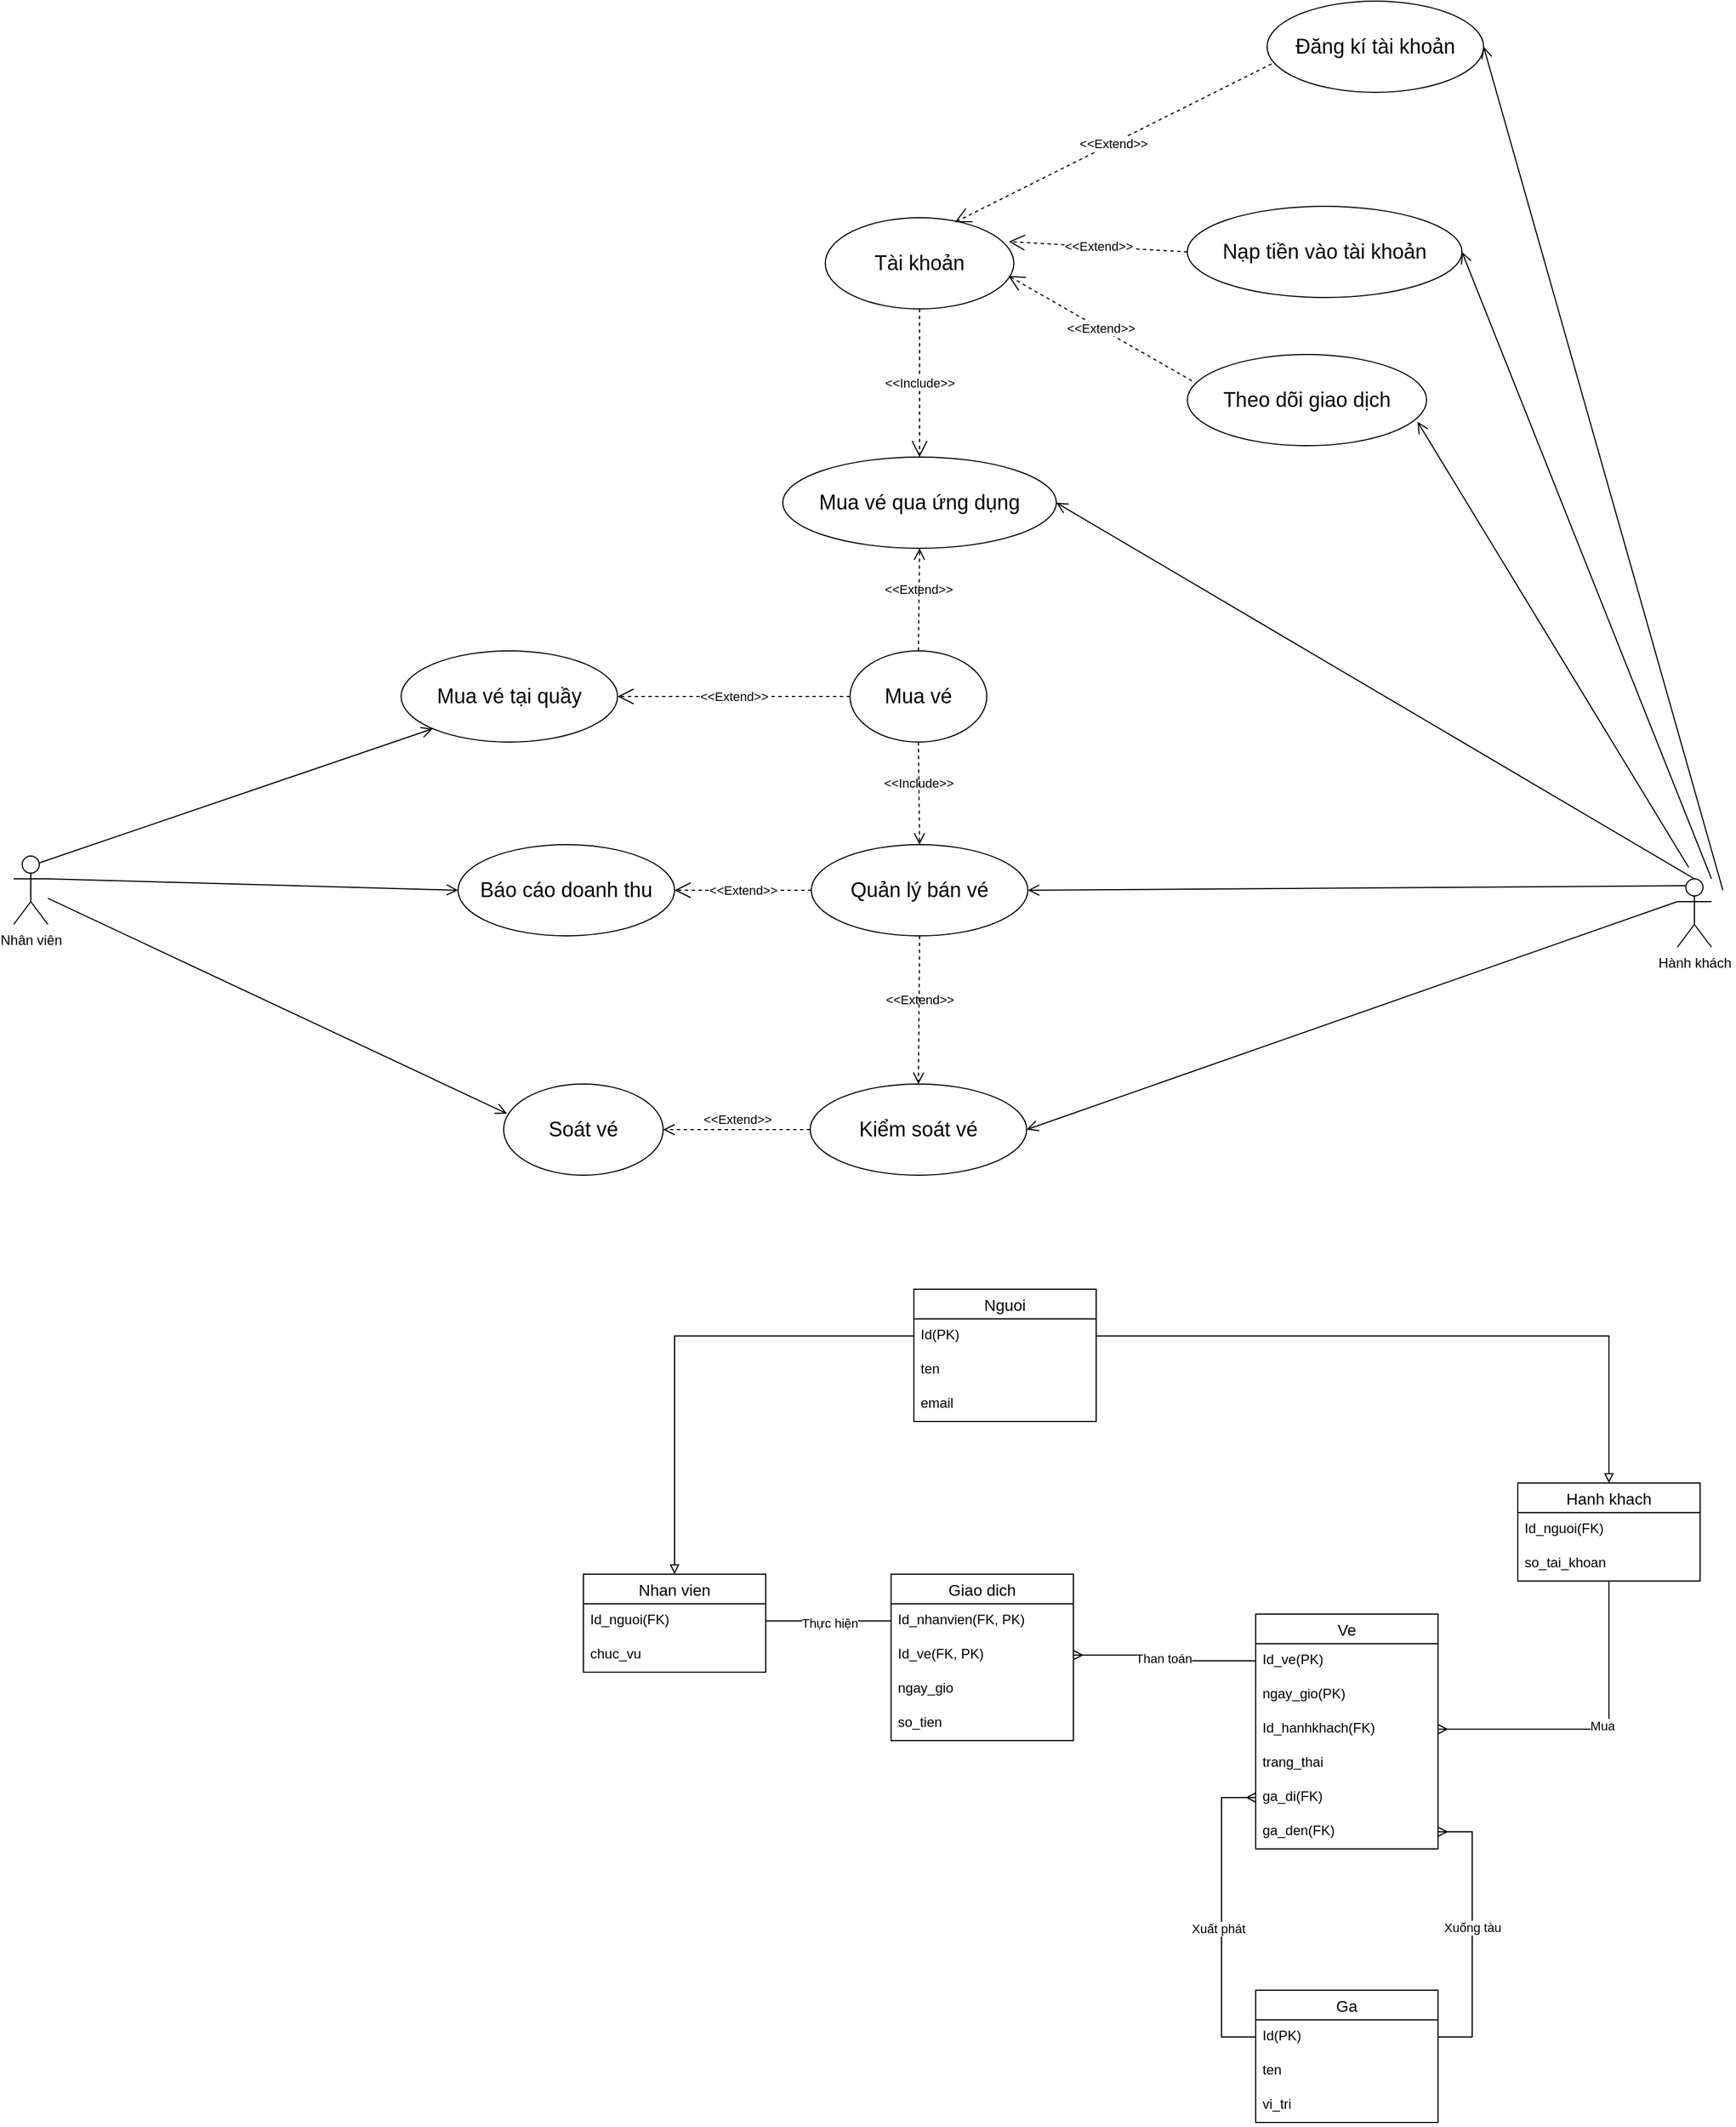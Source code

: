 <mxfile version="26.1.0">
  <diagram name="Trang-1" id="3mgkgobt0onoJBIAeLeT">
    <mxGraphModel dx="2140" dy="1822" grid="0" gridSize="10" guides="1" tooltips="1" connect="1" arrows="1" fold="1" page="1" pageScale="1" pageWidth="827" pageHeight="1169" math="0" shadow="0">
      <root>
        <mxCell id="0" />
        <mxCell id="1" parent="0" />
        <mxCell id="H4jBHMgdEXg4xku45v8j-1" value="Nhân viên" style="shape=umlActor;verticalLabelPosition=bottom;verticalAlign=top;html=1;outlineConnect=0;" vertex="1" parent="1">
          <mxGeometry x="-290" y="-80" width="30" height="60" as="geometry" />
        </mxCell>
        <mxCell id="H4jBHMgdEXg4xku45v8j-2" value="&lt;font style=&quot;font-size: 18px;&quot;&gt;Mua vé&lt;/font&gt;" style="ellipse;whiteSpace=wrap;html=1;" vertex="1" parent="1">
          <mxGeometry x="444" y="-260" width="120" height="80" as="geometry" />
        </mxCell>
        <mxCell id="H4jBHMgdEXg4xku45v8j-5" value="Hành khách" style="shape=umlActor;verticalLabelPosition=bottom;verticalAlign=top;html=1;outlineConnect=0;" vertex="1" parent="1">
          <mxGeometry x="1170" y="-60" width="30" height="60" as="geometry" />
        </mxCell>
        <mxCell id="H4jBHMgdEXg4xku45v8j-6" value="&lt;font style=&quot;font-size: 18px;&quot;&gt;Quản lý bán vé&lt;/font&gt;" style="ellipse;whiteSpace=wrap;html=1;" vertex="1" parent="1">
          <mxGeometry x="410" y="-90" width="190" height="80" as="geometry" />
        </mxCell>
        <mxCell id="H4jBHMgdEXg4xku45v8j-8" value="&lt;font style=&quot;font-size: 18px;&quot;&gt;Mua vé qua ứng dụng&lt;/font&gt;" style="ellipse;whiteSpace=wrap;html=1;" vertex="1" parent="1">
          <mxGeometry x="385" y="-430" width="240" height="80" as="geometry" />
        </mxCell>
        <mxCell id="H4jBHMgdEXg4xku45v8j-9" value="&lt;font style=&quot;font-size: 18px;&quot;&gt;Mua vé tại quầy&lt;/font&gt;" style="ellipse;whiteSpace=wrap;html=1;" vertex="1" parent="1">
          <mxGeometry x="50" y="-260" width="190" height="80" as="geometry" />
        </mxCell>
        <mxCell id="H4jBHMgdEXg4xku45v8j-14" value="&amp;lt;&amp;lt;Extend&lt;span style=&quot;background-color: light-dark(#ffffff, var(--ge-dark-color, #121212)); color: light-dark(rgb(0, 0, 0), rgb(255, 255, 255));&quot;&gt;&amp;gt;&amp;gt;&lt;/span&gt;" style="endArrow=open;endSize=12;dashed=1;html=1;rounded=0;exitX=0;exitY=0.5;exitDx=0;exitDy=0;entryX=1;entryY=0.5;entryDx=0;entryDy=0;" edge="1" parent="1" source="H4jBHMgdEXg4xku45v8j-2" target="H4jBHMgdEXg4xku45v8j-9">
          <mxGeometry width="160" relative="1" as="geometry">
            <mxPoint x="300" y="-250" as="sourcePoint" />
            <mxPoint x="250" y="-90" as="targetPoint" />
          </mxGeometry>
        </mxCell>
        <mxCell id="H4jBHMgdEXg4xku45v8j-18" value="&amp;lt;&amp;lt;Include&amp;gt;&amp;gt;" style="endArrow=open;startArrow=none;endFill=0;startFill=0;endSize=8;html=1;verticalAlign=bottom;dashed=1;labelBackgroundColor=none;rounded=0;exitX=0.5;exitY=1;exitDx=0;exitDy=0;entryX=0.5;entryY=0;entryDx=0;entryDy=0;" edge="1" parent="1" source="H4jBHMgdEXg4xku45v8j-2" target="H4jBHMgdEXg4xku45v8j-6">
          <mxGeometry width="160" relative="1" as="geometry">
            <mxPoint x="300" y="-80" as="sourcePoint" />
            <mxPoint x="370" y="-100" as="targetPoint" />
          </mxGeometry>
        </mxCell>
        <mxCell id="H4jBHMgdEXg4xku45v8j-19" value="&amp;lt;&amp;lt;Extend&amp;gt;&amp;gt;" style="endArrow=open;startArrow=none;endFill=0;startFill=0;endSize=8;html=1;verticalAlign=bottom;dashed=1;labelBackgroundColor=none;rounded=0;exitX=0.5;exitY=0;exitDx=0;exitDy=0;entryX=0.5;entryY=1;entryDx=0;entryDy=0;" edge="1" parent="1" source="H4jBHMgdEXg4xku45v8j-2" target="H4jBHMgdEXg4xku45v8j-8">
          <mxGeometry width="160" relative="1" as="geometry">
            <mxPoint x="550" y="-330" as="sourcePoint" />
            <mxPoint x="450" y="-320" as="targetPoint" />
          </mxGeometry>
        </mxCell>
        <mxCell id="H4jBHMgdEXg4xku45v8j-22" value="" style="endArrow=open;startArrow=none;endFill=0;startFill=0;endSize=8;html=1;verticalAlign=bottom;labelBackgroundColor=none;strokeWidth=1;rounded=0;exitX=0.25;exitY=0.1;exitDx=0;exitDy=0;exitPerimeter=0;entryX=1;entryY=0.5;entryDx=0;entryDy=0;" edge="1" parent="1" source="H4jBHMgdEXg4xku45v8j-5" target="H4jBHMgdEXg4xku45v8j-6">
          <mxGeometry width="160" relative="1" as="geometry">
            <mxPoint x="-140" y="90" as="sourcePoint" />
            <mxPoint x="420" y="-40" as="targetPoint" />
          </mxGeometry>
        </mxCell>
        <mxCell id="H4jBHMgdEXg4xku45v8j-23" value="&lt;font style=&quot;font-size: 18px;&quot;&gt;Kiểm soát vé&lt;/font&gt;" style="ellipse;whiteSpace=wrap;html=1;" vertex="1" parent="1">
          <mxGeometry x="409" y="120" width="190" height="80" as="geometry" />
        </mxCell>
        <mxCell id="H4jBHMgdEXg4xku45v8j-25" value="&amp;lt;&amp;lt;Extend&lt;span style=&quot;background-color: transparent; color: light-dark(rgb(0, 0, 0), rgb(255, 255, 255));&quot;&gt;&amp;gt;&amp;gt;&lt;/span&gt;" style="endArrow=open;startArrow=none;endFill=0;startFill=0;endSize=8;html=1;verticalAlign=bottom;dashed=1;labelBackgroundColor=none;rounded=0;exitX=0.5;exitY=1;exitDx=0;exitDy=0;entryX=0.5;entryY=0;entryDx=0;entryDy=0;" edge="1" parent="1" source="H4jBHMgdEXg4xku45v8j-6" target="H4jBHMgdEXg4xku45v8j-23">
          <mxGeometry width="160" relative="1" as="geometry">
            <mxPoint x="514" y="-170" as="sourcePoint" />
            <mxPoint x="515" y="-80" as="targetPoint" />
          </mxGeometry>
        </mxCell>
        <mxCell id="H4jBHMgdEXg4xku45v8j-27" value="" style="endArrow=open;startArrow=none;endFill=0;startFill=0;endSize=8;html=1;verticalAlign=bottom;labelBackgroundColor=none;strokeWidth=1;rounded=0;exitX=0.75;exitY=0.1;exitDx=0;exitDy=0;exitPerimeter=0;entryX=0;entryY=1;entryDx=0;entryDy=0;" edge="1" parent="1" source="H4jBHMgdEXg4xku45v8j-1" target="H4jBHMgdEXg4xku45v8j-9">
          <mxGeometry width="160" relative="1" as="geometry">
            <mxPoint x="-140" y="90" as="sourcePoint" />
            <mxPoint x="420" y="-40" as="targetPoint" />
          </mxGeometry>
        </mxCell>
        <mxCell id="H4jBHMgdEXg4xku45v8j-28" value="" style="endArrow=open;startArrow=none;endFill=0;startFill=0;endSize=8;html=1;verticalAlign=bottom;labelBackgroundColor=none;strokeWidth=1;rounded=0;exitX=0.5;exitY=0;exitDx=0;exitDy=0;exitPerimeter=0;entryX=1;entryY=0.5;entryDx=0;entryDy=0;" edge="1" parent="1" source="H4jBHMgdEXg4xku45v8j-5" target="H4jBHMgdEXg4xku45v8j-8">
          <mxGeometry width="160" relative="1" as="geometry">
            <mxPoint x="1078" y="86" as="sourcePoint" />
            <mxPoint x="610" y="-40" as="targetPoint" />
          </mxGeometry>
        </mxCell>
        <mxCell id="H4jBHMgdEXg4xku45v8j-29" value="&lt;font style=&quot;font-size: 18px;&quot;&gt;Soát vé&lt;/font&gt;" style="ellipse;whiteSpace=wrap;html=1;" vertex="1" parent="1">
          <mxGeometry x="140" y="120" width="140" height="80" as="geometry" />
        </mxCell>
        <mxCell id="H4jBHMgdEXg4xku45v8j-30" value="" style="endArrow=open;startArrow=none;endFill=0;startFill=0;endSize=8;html=1;verticalAlign=bottom;labelBackgroundColor=none;strokeWidth=1;rounded=0;entryX=0.021;entryY=0.325;entryDx=0;entryDy=0;entryPerimeter=0;" edge="1" parent="1" source="H4jBHMgdEXg4xku45v8j-1" target="H4jBHMgdEXg4xku45v8j-29">
          <mxGeometry width="160" relative="1" as="geometry">
            <mxPoint x="-140" y="90" as="sourcePoint" />
            <mxPoint x="420" y="-40" as="targetPoint" />
          </mxGeometry>
        </mxCell>
        <mxCell id="H4jBHMgdEXg4xku45v8j-31" value="&amp;lt;&amp;lt;Extend&lt;span style=&quot;background-color: transparent; color: light-dark(rgb(0, 0, 0), rgb(255, 255, 255));&quot;&gt;&amp;gt;&amp;gt;&lt;/span&gt;" style="endArrow=open;startArrow=none;endFill=0;startFill=0;endSize=8;html=1;verticalAlign=bottom;dashed=1;labelBackgroundColor=none;rounded=0;exitX=0;exitY=0.5;exitDx=0;exitDy=0;entryX=1;entryY=0.5;entryDx=0;entryDy=0;" edge="1" parent="1" source="H4jBHMgdEXg4xku45v8j-23" target="H4jBHMgdEXg4xku45v8j-29">
          <mxGeometry width="160" relative="1" as="geometry">
            <mxPoint x="515" as="sourcePoint" />
            <mxPoint x="270" y="220" as="targetPoint" />
          </mxGeometry>
        </mxCell>
        <mxCell id="H4jBHMgdEXg4xku45v8j-32" value="&lt;span style=&quot;font-size: 18px;&quot;&gt;Đăng kí tài khoản&lt;/span&gt;" style="ellipse;whiteSpace=wrap;html=1;" vertex="1" parent="1">
          <mxGeometry x="810" y="-830" width="190" height="80" as="geometry" />
        </mxCell>
        <mxCell id="H4jBHMgdEXg4xku45v8j-34" value="" style="endArrow=open;startArrow=none;endFill=0;startFill=0;endSize=8;html=1;verticalAlign=bottom;labelBackgroundColor=none;strokeWidth=1;rounded=0;entryX=1;entryY=0.5;entryDx=0;entryDy=0;" edge="1" parent="1" target="H4jBHMgdEXg4xku45v8j-32">
          <mxGeometry width="160" relative="1" as="geometry">
            <mxPoint x="1210" y="-50" as="sourcePoint" />
            <mxPoint x="610" y="-40" as="targetPoint" />
          </mxGeometry>
        </mxCell>
        <mxCell id="H4jBHMgdEXg4xku45v8j-39" value="" style="endArrow=open;startArrow=none;endFill=0;startFill=0;endSize=8;html=1;verticalAlign=bottom;labelBackgroundColor=none;strokeWidth=1;rounded=0;entryX=1;entryY=0.5;entryDx=0;entryDy=0;exitX=0;exitY=0.333;exitDx=0;exitDy=0;exitPerimeter=0;" edge="1" parent="1" source="H4jBHMgdEXg4xku45v8j-5" target="H4jBHMgdEXg4xku45v8j-23">
          <mxGeometry width="160" relative="1" as="geometry">
            <mxPoint x="1050" y="90" as="sourcePoint" />
            <mxPoint x="610" y="-40" as="targetPoint" />
          </mxGeometry>
        </mxCell>
        <mxCell id="H4jBHMgdEXg4xku45v8j-40" value="&lt;span style=&quot;font-size: 18px;&quot;&gt;Nạp tiền vào tài khoản&lt;/span&gt;" style="ellipse;whiteSpace=wrap;html=1;" vertex="1" parent="1">
          <mxGeometry x="740" y="-650" width="241" height="80" as="geometry" />
        </mxCell>
        <mxCell id="H4jBHMgdEXg4xku45v8j-41" value="" style="endArrow=open;startArrow=none;endFill=0;startFill=0;endSize=8;html=1;verticalAlign=bottom;labelBackgroundColor=none;strokeWidth=1;rounded=0;entryX=1;entryY=0.5;entryDx=0;entryDy=0;" edge="1" parent="1" target="H4jBHMgdEXg4xku45v8j-40">
          <mxGeometry width="160" relative="1" as="geometry">
            <mxPoint x="1200" y="-60" as="sourcePoint" />
            <mxPoint x="635" y="-380" as="targetPoint" />
          </mxGeometry>
        </mxCell>
        <mxCell id="H4jBHMgdEXg4xku45v8j-42" value="&lt;span style=&quot;font-size: 18px;&quot;&gt;Tài khoản&lt;/span&gt;" style="ellipse;whiteSpace=wrap;html=1;" vertex="1" parent="1">
          <mxGeometry x="422.25" y="-640" width="165.5" height="80" as="geometry" />
        </mxCell>
        <mxCell id="H4jBHMgdEXg4xku45v8j-44" value="&amp;lt;&amp;lt;Include&lt;span style=&quot;background-color: light-dark(#ffffff, var(--ge-dark-color, #121212)); color: light-dark(rgb(0, 0, 0), rgb(255, 255, 255));&quot;&gt;&amp;gt;&amp;gt;&lt;/span&gt;" style="endArrow=open;endSize=12;dashed=1;html=1;rounded=0;exitX=0.5;exitY=1;exitDx=0;exitDy=0;entryX=0.5;entryY=0;entryDx=0;entryDy=0;" edge="1" parent="1" source="H4jBHMgdEXg4xku45v8j-42" target="H4jBHMgdEXg4xku45v8j-8">
          <mxGeometry width="160" relative="1" as="geometry">
            <mxPoint x="454" y="-210" as="sourcePoint" />
            <mxPoint x="250" y="-210" as="targetPoint" />
          </mxGeometry>
        </mxCell>
        <mxCell id="H4jBHMgdEXg4xku45v8j-47" value="&amp;lt;&amp;lt;Extend&lt;span style=&quot;background-color: light-dark(#ffffff, var(--ge-dark-color, #121212)); color: light-dark(rgb(0, 0, 0), rgb(255, 255, 255));&quot;&gt;&amp;gt;&amp;gt;&lt;/span&gt;" style="endArrow=open;endSize=12;dashed=1;html=1;rounded=0;exitX=0;exitY=0.5;exitDx=0;exitDy=0;entryX=0.973;entryY=0.262;entryDx=0;entryDy=0;entryPerimeter=0;" edge="1" parent="1" source="H4jBHMgdEXg4xku45v8j-40" target="H4jBHMgdEXg4xku45v8j-42">
          <mxGeometry width="160" relative="1" as="geometry">
            <mxPoint x="514" y="-574" as="sourcePoint" />
            <mxPoint x="515" y="-420" as="targetPoint" />
          </mxGeometry>
        </mxCell>
        <mxCell id="H4jBHMgdEXg4xku45v8j-48" value="&lt;font style=&quot;font-size: 18px;&quot;&gt;Báo cáo doanh thu&lt;/font&gt;" style="ellipse;whiteSpace=wrap;html=1;" vertex="1" parent="1">
          <mxGeometry x="100" y="-90" width="190" height="80" as="geometry" />
        </mxCell>
        <mxCell id="H4jBHMgdEXg4xku45v8j-49" value="&amp;lt;&amp;lt;Extend&lt;span style=&quot;background-color: light-dark(#ffffff, var(--ge-dark-color, #121212)); color: light-dark(rgb(0, 0, 0), rgb(255, 255, 255));&quot;&gt;&amp;gt;&amp;gt;&lt;/span&gt;" style="endArrow=open;endSize=12;dashed=1;html=1;rounded=0;exitX=0;exitY=0.5;exitDx=0;exitDy=0;entryX=1;entryY=0.5;entryDx=0;entryDy=0;" edge="1" parent="1" source="H4jBHMgdEXg4xku45v8j-6" target="H4jBHMgdEXg4xku45v8j-48">
          <mxGeometry width="160" relative="1" as="geometry">
            <mxPoint x="454" y="-210" as="sourcePoint" />
            <mxPoint x="250" y="-210" as="targetPoint" />
          </mxGeometry>
        </mxCell>
        <mxCell id="H4jBHMgdEXg4xku45v8j-50" value="" style="endArrow=open;startArrow=none;endFill=0;startFill=0;endSize=8;html=1;verticalAlign=bottom;labelBackgroundColor=none;strokeWidth=1;rounded=0;exitX=1;exitY=0.333;exitDx=0;exitDy=0;exitPerimeter=0;entryX=0;entryY=0.5;entryDx=0;entryDy=0;" edge="1" parent="1" source="H4jBHMgdEXg4xku45v8j-1" target="H4jBHMgdEXg4xku45v8j-48">
          <mxGeometry width="160" relative="1" as="geometry">
            <mxPoint x="-257" y="-64" as="sourcePoint" />
            <mxPoint x="88" y="-182" as="targetPoint" />
          </mxGeometry>
        </mxCell>
        <mxCell id="H4jBHMgdEXg4xku45v8j-51" value="&lt;span style=&quot;font-size: 18px;&quot;&gt;Theo dõi giao dịch&lt;/span&gt;" style="ellipse;whiteSpace=wrap;html=1;" vertex="1" parent="1">
          <mxGeometry x="740" y="-520" width="210" height="80" as="geometry" />
        </mxCell>
        <mxCell id="H4jBHMgdEXg4xku45v8j-52" value="" style="endArrow=open;startArrow=none;endFill=0;startFill=0;endSize=8;html=1;verticalAlign=bottom;labelBackgroundColor=none;strokeWidth=1;rounded=0;entryX=0.962;entryY=0.738;entryDx=0;entryDy=0;entryPerimeter=0;" edge="1" parent="1" target="H4jBHMgdEXg4xku45v8j-51">
          <mxGeometry width="160" relative="1" as="geometry">
            <mxPoint x="1180" y="-70" as="sourcePoint" />
            <mxPoint x="1041" y="-710" as="targetPoint" />
          </mxGeometry>
        </mxCell>
        <mxCell id="H4jBHMgdEXg4xku45v8j-53" value="&amp;lt;&amp;lt;Extend&lt;span style=&quot;background-color: light-dark(#ffffff, var(--ge-dark-color, #121212)); color: light-dark(rgb(0, 0, 0), rgb(255, 255, 255));&quot;&gt;&amp;gt;&amp;gt;&lt;/span&gt;" style="endArrow=open;endSize=12;dashed=1;html=1;rounded=0;exitX=0.019;exitY=0.288;exitDx=0;exitDy=0;entryX=0.971;entryY=0.638;entryDx=0;entryDy=0;entryPerimeter=0;exitPerimeter=0;" edge="1" parent="1" source="H4jBHMgdEXg4xku45v8j-51" target="H4jBHMgdEXg4xku45v8j-42">
          <mxGeometry width="160" relative="1" as="geometry">
            <mxPoint x="800" y="-710" as="sourcePoint" />
            <mxPoint x="593" y="-609" as="targetPoint" />
          </mxGeometry>
        </mxCell>
        <mxCell id="H4jBHMgdEXg4xku45v8j-54" value="&amp;lt;&amp;lt;Extend&lt;span style=&quot;background-color: light-dark(#ffffff, var(--ge-dark-color, #121212)); color: light-dark(rgb(0, 0, 0), rgb(255, 255, 255));&quot;&gt;&amp;gt;&amp;gt;&lt;/span&gt;" style="endArrow=open;endSize=12;dashed=1;html=1;rounded=0;exitX=0.021;exitY=0.688;exitDx=0;exitDy=0;entryX=0.687;entryY=0.05;entryDx=0;entryDy=0;entryPerimeter=0;exitPerimeter=0;" edge="1" parent="1" source="H4jBHMgdEXg4xku45v8j-32" target="H4jBHMgdEXg4xku45v8j-42">
          <mxGeometry width="160" relative="1" as="geometry">
            <mxPoint x="750" y="-600" as="sourcePoint" />
            <mxPoint x="593" y="-609" as="targetPoint" />
          </mxGeometry>
        </mxCell>
        <mxCell id="H4jBHMgdEXg4xku45v8j-90" style="edgeStyle=orthogonalEdgeStyle;rounded=0;orthogonalLoop=1;jettySize=auto;html=1;entryX=1;entryY=0.5;entryDx=0;entryDy=0;endArrow=ERmany;endFill=0;" edge="1" parent="1" source="H4jBHMgdEXg4xku45v8j-55" target="H4jBHMgdEXg4xku45v8j-65">
          <mxGeometry relative="1" as="geometry" />
        </mxCell>
        <mxCell id="H4jBHMgdEXg4xku45v8j-102" value="Mua" style="edgeLabel;html=1;align=center;verticalAlign=middle;resizable=0;points=[];" vertex="1" connectable="0" parent="H4jBHMgdEXg4xku45v8j-90">
          <mxGeometry x="-0.025" y="-3" relative="1" as="geometry">
            <mxPoint as="offset" />
          </mxGeometry>
        </mxCell>
        <mxCell id="H4jBHMgdEXg4xku45v8j-55" value="Hanh khach" style="swimlane;fontStyle=0;childLayout=stackLayout;horizontal=1;startSize=26;horizontalStack=0;resizeParent=1;resizeParentMax=0;resizeLast=0;collapsible=1;marginBottom=0;align=center;fontSize=14;" vertex="1" parent="1">
          <mxGeometry x="1030" y="470" width="160" height="86" as="geometry" />
        </mxCell>
        <mxCell id="H4jBHMgdEXg4xku45v8j-56" value="Id_nguoi(FK)" style="text;strokeColor=none;fillColor=none;spacingLeft=4;spacingRight=4;overflow=hidden;rotatable=0;points=[[0,0.5],[1,0.5]];portConstraint=eastwest;fontSize=12;whiteSpace=wrap;html=1;" vertex="1" parent="H4jBHMgdEXg4xku45v8j-55">
          <mxGeometry y="26" width="160" height="30" as="geometry" />
        </mxCell>
        <mxCell id="H4jBHMgdEXg4xku45v8j-79" value="so_tai_khoan" style="text;strokeColor=none;fillColor=none;spacingLeft=4;spacingRight=4;overflow=hidden;rotatable=0;points=[[0,0.5],[1,0.5]];portConstraint=eastwest;fontSize=12;whiteSpace=wrap;html=1;" vertex="1" parent="H4jBHMgdEXg4xku45v8j-55">
          <mxGeometry y="56" width="160" height="30" as="geometry" />
        </mxCell>
        <mxCell id="H4jBHMgdEXg4xku45v8j-59" value="Nhan vien" style="swimlane;fontStyle=0;childLayout=stackLayout;horizontal=1;startSize=26;horizontalStack=0;resizeParent=1;resizeParentMax=0;resizeLast=0;collapsible=1;marginBottom=0;align=center;fontSize=14;" vertex="1" parent="1">
          <mxGeometry x="210" y="550" width="160" height="86" as="geometry" />
        </mxCell>
        <mxCell id="H4jBHMgdEXg4xku45v8j-60" value="Id_nguoi(FK)" style="text;strokeColor=none;fillColor=none;spacingLeft=4;spacingRight=4;overflow=hidden;rotatable=0;points=[[0,0.5],[1,0.5]];portConstraint=eastwest;fontSize=12;whiteSpace=wrap;html=1;" vertex="1" parent="H4jBHMgdEXg4xku45v8j-59">
          <mxGeometry y="26" width="160" height="30" as="geometry" />
        </mxCell>
        <mxCell id="H4jBHMgdEXg4xku45v8j-62" value="chuc_vu" style="text;strokeColor=none;fillColor=none;spacingLeft=4;spacingRight=4;overflow=hidden;rotatable=0;points=[[0,0.5],[1,0.5]];portConstraint=eastwest;fontSize=12;whiteSpace=wrap;html=1;" vertex="1" parent="H4jBHMgdEXg4xku45v8j-59">
          <mxGeometry y="56" width="160" height="30" as="geometry" />
        </mxCell>
        <mxCell id="H4jBHMgdEXg4xku45v8j-63" value="Ve" style="swimlane;fontStyle=0;childLayout=stackLayout;horizontal=1;startSize=26;horizontalStack=0;resizeParent=1;resizeParentMax=0;resizeLast=0;collapsible=1;marginBottom=0;align=center;fontSize=14;" vertex="1" parent="1">
          <mxGeometry x="800" y="585" width="160" height="206" as="geometry" />
        </mxCell>
        <mxCell id="H4jBHMgdEXg4xku45v8j-64" value="Id_ve(PK)" style="text;strokeColor=none;fillColor=none;spacingLeft=4;spacingRight=4;overflow=hidden;rotatable=0;points=[[0,0.5],[1,0.5]];portConstraint=eastwest;fontSize=12;whiteSpace=wrap;html=1;" vertex="1" parent="H4jBHMgdEXg4xku45v8j-63">
          <mxGeometry y="26" width="160" height="30" as="geometry" />
        </mxCell>
        <mxCell id="H4jBHMgdEXg4xku45v8j-66" value="ngay_gio(PK)" style="text;strokeColor=none;fillColor=none;spacingLeft=4;spacingRight=4;overflow=hidden;rotatable=0;points=[[0,0.5],[1,0.5]];portConstraint=eastwest;fontSize=12;whiteSpace=wrap;html=1;" vertex="1" parent="H4jBHMgdEXg4xku45v8j-63">
          <mxGeometry y="56" width="160" height="30" as="geometry" />
        </mxCell>
        <mxCell id="H4jBHMgdEXg4xku45v8j-65" value="Id_hanhkhach(FK)" style="text;strokeColor=none;fillColor=none;spacingLeft=4;spacingRight=4;overflow=hidden;rotatable=0;points=[[0,0.5],[1,0.5]];portConstraint=eastwest;fontSize=12;whiteSpace=wrap;html=1;" vertex="1" parent="H4jBHMgdEXg4xku45v8j-63">
          <mxGeometry y="86" width="160" height="30" as="geometry" />
        </mxCell>
        <mxCell id="H4jBHMgdEXg4xku45v8j-82" value="trang_thai" style="text;strokeColor=none;fillColor=none;spacingLeft=4;spacingRight=4;overflow=hidden;rotatable=0;points=[[0,0.5],[1,0.5]];portConstraint=eastwest;fontSize=12;whiteSpace=wrap;html=1;" vertex="1" parent="H4jBHMgdEXg4xku45v8j-63">
          <mxGeometry y="116" width="160" height="30" as="geometry" />
        </mxCell>
        <mxCell id="H4jBHMgdEXg4xku45v8j-91" value="ga_di(FK)" style="text;strokeColor=none;fillColor=none;spacingLeft=4;spacingRight=4;overflow=hidden;rotatable=0;points=[[0,0.5],[1,0.5]];portConstraint=eastwest;fontSize=12;whiteSpace=wrap;html=1;" vertex="1" parent="H4jBHMgdEXg4xku45v8j-63">
          <mxGeometry y="146" width="160" height="30" as="geometry" />
        </mxCell>
        <mxCell id="H4jBHMgdEXg4xku45v8j-92" value="ga_den(FK)" style="text;strokeColor=none;fillColor=none;spacingLeft=4;spacingRight=4;overflow=hidden;rotatable=0;points=[[0,0.5],[1,0.5]];portConstraint=eastwest;fontSize=12;whiteSpace=wrap;html=1;" vertex="1" parent="H4jBHMgdEXg4xku45v8j-63">
          <mxGeometry y="176" width="160" height="30" as="geometry" />
        </mxCell>
        <mxCell id="H4jBHMgdEXg4xku45v8j-67" value="Giao dich" style="swimlane;fontStyle=0;childLayout=stackLayout;horizontal=1;startSize=26;horizontalStack=0;resizeParent=1;resizeParentMax=0;resizeLast=0;collapsible=1;marginBottom=0;align=center;fontSize=14;" vertex="1" parent="1">
          <mxGeometry x="480" y="550" width="160" height="146" as="geometry" />
        </mxCell>
        <mxCell id="H4jBHMgdEXg4xku45v8j-68" value="Id_nhanvien(FK, PK)" style="text;strokeColor=none;fillColor=none;spacingLeft=4;spacingRight=4;overflow=hidden;rotatable=0;points=[[0,0.5],[1,0.5]];portConstraint=eastwest;fontSize=12;whiteSpace=wrap;html=1;" vertex="1" parent="H4jBHMgdEXg4xku45v8j-67">
          <mxGeometry y="26" width="160" height="30" as="geometry" />
        </mxCell>
        <mxCell id="H4jBHMgdEXg4xku45v8j-69" value="Id_ve(FK, PK)" style="text;strokeColor=none;fillColor=none;spacingLeft=4;spacingRight=4;overflow=hidden;rotatable=0;points=[[0,0.5],[1,0.5]];portConstraint=eastwest;fontSize=12;whiteSpace=wrap;html=1;" vertex="1" parent="H4jBHMgdEXg4xku45v8j-67">
          <mxGeometry y="56" width="160" height="30" as="geometry" />
        </mxCell>
        <mxCell id="H4jBHMgdEXg4xku45v8j-70" value="ngay_gio" style="text;strokeColor=none;fillColor=none;spacingLeft=4;spacingRight=4;overflow=hidden;rotatable=0;points=[[0,0.5],[1,0.5]];portConstraint=eastwest;fontSize=12;whiteSpace=wrap;html=1;" vertex="1" parent="H4jBHMgdEXg4xku45v8j-67">
          <mxGeometry y="86" width="160" height="30" as="geometry" />
        </mxCell>
        <mxCell id="H4jBHMgdEXg4xku45v8j-80" value="so_tien" style="text;strokeColor=none;fillColor=none;spacingLeft=4;spacingRight=4;overflow=hidden;rotatable=0;points=[[0,0.5],[1,0.5]];portConstraint=eastwest;fontSize=12;whiteSpace=wrap;html=1;" vertex="1" parent="H4jBHMgdEXg4xku45v8j-67">
          <mxGeometry y="116" width="160" height="30" as="geometry" />
        </mxCell>
        <mxCell id="H4jBHMgdEXg4xku45v8j-71" value="Ga" style="swimlane;fontStyle=0;childLayout=stackLayout;horizontal=1;startSize=26;horizontalStack=0;resizeParent=1;resizeParentMax=0;resizeLast=0;collapsible=1;marginBottom=0;align=center;fontSize=14;" vertex="1" parent="1">
          <mxGeometry x="800" y="915" width="160" height="116" as="geometry" />
        </mxCell>
        <mxCell id="H4jBHMgdEXg4xku45v8j-72" value="Id(PK)" style="text;strokeColor=none;fillColor=none;spacingLeft=4;spacingRight=4;overflow=hidden;rotatable=0;points=[[0,0.5],[1,0.5]];portConstraint=eastwest;fontSize=12;whiteSpace=wrap;html=1;" vertex="1" parent="H4jBHMgdEXg4xku45v8j-71">
          <mxGeometry y="26" width="160" height="30" as="geometry" />
        </mxCell>
        <mxCell id="H4jBHMgdEXg4xku45v8j-73" value="ten" style="text;strokeColor=none;fillColor=none;spacingLeft=4;spacingRight=4;overflow=hidden;rotatable=0;points=[[0,0.5],[1,0.5]];portConstraint=eastwest;fontSize=12;whiteSpace=wrap;html=1;" vertex="1" parent="H4jBHMgdEXg4xku45v8j-71">
          <mxGeometry y="56" width="160" height="30" as="geometry" />
        </mxCell>
        <mxCell id="H4jBHMgdEXg4xku45v8j-74" value="vi_tri" style="text;strokeColor=none;fillColor=none;spacingLeft=4;spacingRight=4;overflow=hidden;rotatable=0;points=[[0,0.5],[1,0.5]];portConstraint=eastwest;fontSize=12;whiteSpace=wrap;html=1;" vertex="1" parent="H4jBHMgdEXg4xku45v8j-71">
          <mxGeometry y="86" width="160" height="30" as="geometry" />
        </mxCell>
        <mxCell id="H4jBHMgdEXg4xku45v8j-83" value="Nguoi" style="swimlane;fontStyle=0;childLayout=stackLayout;horizontal=1;startSize=26;horizontalStack=0;resizeParent=1;resizeParentMax=0;resizeLast=0;collapsible=1;marginBottom=0;align=center;fontSize=14;" vertex="1" parent="1">
          <mxGeometry x="500" y="300" width="160" height="116" as="geometry" />
        </mxCell>
        <mxCell id="H4jBHMgdEXg4xku45v8j-84" value="Id(PK)" style="text;strokeColor=none;fillColor=none;spacingLeft=4;spacingRight=4;overflow=hidden;rotatable=0;points=[[0,0.5],[1,0.5]];portConstraint=eastwest;fontSize=12;whiteSpace=wrap;html=1;" vertex="1" parent="H4jBHMgdEXg4xku45v8j-83">
          <mxGeometry y="26" width="160" height="30" as="geometry" />
        </mxCell>
        <mxCell id="H4jBHMgdEXg4xku45v8j-85" value="ten" style="text;strokeColor=none;fillColor=none;spacingLeft=4;spacingRight=4;overflow=hidden;rotatable=0;points=[[0,0.5],[1,0.5]];portConstraint=eastwest;fontSize=12;whiteSpace=wrap;html=1;" vertex="1" parent="H4jBHMgdEXg4xku45v8j-83">
          <mxGeometry y="56" width="160" height="30" as="geometry" />
        </mxCell>
        <mxCell id="H4jBHMgdEXg4xku45v8j-86" value="email" style="text;strokeColor=none;fillColor=none;spacingLeft=4;spacingRight=4;overflow=hidden;rotatable=0;points=[[0,0.5],[1,0.5]];portConstraint=eastwest;fontSize=12;whiteSpace=wrap;html=1;" vertex="1" parent="H4jBHMgdEXg4xku45v8j-83">
          <mxGeometry y="86" width="160" height="30" as="geometry" />
        </mxCell>
        <mxCell id="H4jBHMgdEXg4xku45v8j-87" style="edgeStyle=orthogonalEdgeStyle;rounded=0;orthogonalLoop=1;jettySize=auto;html=1;entryX=0.5;entryY=0;entryDx=0;entryDy=0;endArrow=block;endFill=0;" edge="1" parent="1" source="H4jBHMgdEXg4xku45v8j-84" target="H4jBHMgdEXg4xku45v8j-59">
          <mxGeometry relative="1" as="geometry" />
        </mxCell>
        <mxCell id="H4jBHMgdEXg4xku45v8j-89" style="edgeStyle=orthogonalEdgeStyle;rounded=0;orthogonalLoop=1;jettySize=auto;html=1;exitX=1;exitY=0.5;exitDx=0;exitDy=0;endArrow=block;endFill=0;" edge="1" parent="1" source="H4jBHMgdEXg4xku45v8j-84" target="H4jBHMgdEXg4xku45v8j-55">
          <mxGeometry relative="1" as="geometry" />
        </mxCell>
        <mxCell id="H4jBHMgdEXg4xku45v8j-93" style="edgeStyle=orthogonalEdgeStyle;rounded=0;orthogonalLoop=1;jettySize=auto;html=1;entryX=0;entryY=0.5;entryDx=0;entryDy=0;endArrow=ERmany;endFill=0;" edge="1" parent="1" source="H4jBHMgdEXg4xku45v8j-72" target="H4jBHMgdEXg4xku45v8j-91">
          <mxGeometry relative="1" as="geometry">
            <Array as="points">
              <mxPoint x="770" y="956" />
              <mxPoint x="770" y="746" />
            </Array>
          </mxGeometry>
        </mxCell>
        <mxCell id="H4jBHMgdEXg4xku45v8j-100" value="Xuất phát" style="edgeLabel;html=1;align=center;verticalAlign=middle;resizable=0;points=[];" vertex="1" connectable="0" parent="H4jBHMgdEXg4xku45v8j-93">
          <mxGeometry x="-0.069" y="3" relative="1" as="geometry">
            <mxPoint as="offset" />
          </mxGeometry>
        </mxCell>
        <mxCell id="H4jBHMgdEXg4xku45v8j-95" style="edgeStyle=orthogonalEdgeStyle;rounded=0;orthogonalLoop=1;jettySize=auto;html=1;entryX=1;entryY=0.5;entryDx=0;entryDy=0;endArrow=ERmany;endFill=0;" edge="1" parent="1" source="H4jBHMgdEXg4xku45v8j-72" target="H4jBHMgdEXg4xku45v8j-92">
          <mxGeometry relative="1" as="geometry">
            <Array as="points">
              <mxPoint x="990" y="956" />
              <mxPoint x="990" y="776" />
            </Array>
          </mxGeometry>
        </mxCell>
        <mxCell id="H4jBHMgdEXg4xku45v8j-101" value="Xuống tàu" style="edgeLabel;html=1;align=center;verticalAlign=middle;resizable=0;points=[];" vertex="1" connectable="0" parent="H4jBHMgdEXg4xku45v8j-95">
          <mxGeometry x="0.054" relative="1" as="geometry">
            <mxPoint as="offset" />
          </mxGeometry>
        </mxCell>
        <mxCell id="H4jBHMgdEXg4xku45v8j-96" style="edgeStyle=orthogonalEdgeStyle;rounded=0;orthogonalLoop=1;jettySize=auto;html=1;endArrow=none;endFill=0;startFill=0;" edge="1" parent="1" source="H4jBHMgdEXg4xku45v8j-60" target="H4jBHMgdEXg4xku45v8j-68">
          <mxGeometry relative="1" as="geometry" />
        </mxCell>
        <mxCell id="H4jBHMgdEXg4xku45v8j-98" value="Thực hiện" style="edgeLabel;html=1;align=center;verticalAlign=middle;resizable=0;points=[];" vertex="1" connectable="0" parent="H4jBHMgdEXg4xku45v8j-96">
          <mxGeometry x="0.015" y="-2" relative="1" as="geometry">
            <mxPoint as="offset" />
          </mxGeometry>
        </mxCell>
        <mxCell id="H4jBHMgdEXg4xku45v8j-97" style="edgeStyle=orthogonalEdgeStyle;rounded=0;orthogonalLoop=1;jettySize=auto;html=1;entryX=1;entryY=0.5;entryDx=0;entryDy=0;endArrow=ERmany;endFill=0;" edge="1" parent="1" source="H4jBHMgdEXg4xku45v8j-64" target="H4jBHMgdEXg4xku45v8j-69">
          <mxGeometry relative="1" as="geometry" />
        </mxCell>
        <mxCell id="H4jBHMgdEXg4xku45v8j-99" value="Than toán" style="edgeLabel;html=1;align=center;verticalAlign=middle;resizable=0;points=[];" vertex="1" connectable="0" parent="H4jBHMgdEXg4xku45v8j-97">
          <mxGeometry x="-0.006" y="1" relative="1" as="geometry">
            <mxPoint as="offset" />
          </mxGeometry>
        </mxCell>
      </root>
    </mxGraphModel>
  </diagram>
</mxfile>
